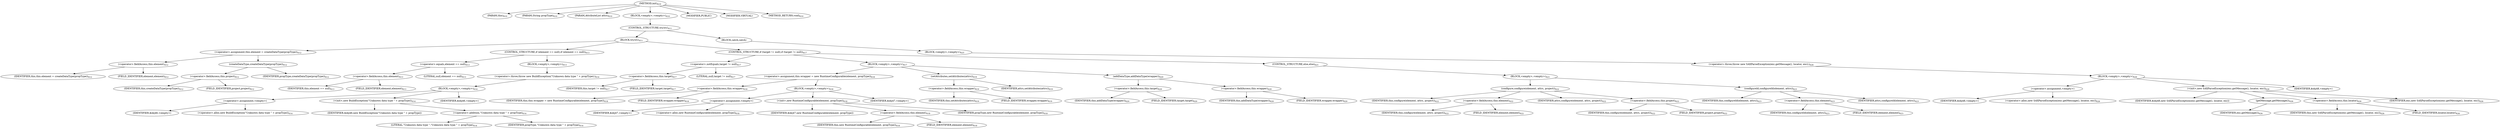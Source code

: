 digraph "init" {  
"2041" [label = <(METHOD,init)<SUB>610</SUB>> ]
"119" [label = <(PARAM,this)<SUB>610</SUB>> ]
"2042" [label = <(PARAM,String propType)<SUB>610</SUB>> ]
"2043" [label = <(PARAM,AttributeList attrs)<SUB>610</SUB>> ]
"2044" [label = <(BLOCK,&lt;empty&gt;,&lt;empty&gt;)<SUB>610</SUB>> ]
"2045" [label = <(CONTROL_STRUCTURE,try,try)<SUB>611</SUB>> ]
"2046" [label = <(BLOCK,try,try)<SUB>611</SUB>> ]
"2047" [label = <(&lt;operator&gt;.assignment,this.element = createDataType(propType))<SUB>612</SUB>> ]
"2048" [label = <(&lt;operator&gt;.fieldAccess,this.element)<SUB>612</SUB>> ]
"2049" [label = <(IDENTIFIER,this,this.element = createDataType(propType))<SUB>612</SUB>> ]
"2050" [label = <(FIELD_IDENTIFIER,element,element)<SUB>612</SUB>> ]
"2051" [label = <(createDataType,createDataType(propType))<SUB>612</SUB>> ]
"2052" [label = <(&lt;operator&gt;.fieldAccess,this.project)<SUB>612</SUB>> ]
"2053" [label = <(IDENTIFIER,this,createDataType(propType))<SUB>612</SUB>> ]
"2054" [label = <(FIELD_IDENTIFIER,project,project)<SUB>612</SUB>> ]
"2055" [label = <(IDENTIFIER,propType,createDataType(propType))<SUB>612</SUB>> ]
"2056" [label = <(CONTROL_STRUCTURE,if (element == null),if (element == null))<SUB>613</SUB>> ]
"2057" [label = <(&lt;operator&gt;.equals,element == null)<SUB>613</SUB>> ]
"2058" [label = <(&lt;operator&gt;.fieldAccess,this.element)<SUB>613</SUB>> ]
"2059" [label = <(IDENTIFIER,this,element == null)<SUB>613</SUB>> ]
"2060" [label = <(FIELD_IDENTIFIER,element,element)<SUB>613</SUB>> ]
"2061" [label = <(LITERAL,null,element == null)<SUB>613</SUB>> ]
"2062" [label = <(BLOCK,&lt;empty&gt;,&lt;empty&gt;)<SUB>613</SUB>> ]
"2063" [label = <(&lt;operator&gt;.throw,throw new BuildException(&quot;Unknown data type &quot; + propType);)<SUB>614</SUB>> ]
"2064" [label = <(BLOCK,&lt;empty&gt;,&lt;empty&gt;)<SUB>614</SUB>> ]
"2065" [label = <(&lt;operator&gt;.assignment,&lt;empty&gt;)> ]
"2066" [label = <(IDENTIFIER,$obj46,&lt;empty&gt;)> ]
"2067" [label = <(&lt;operator&gt;.alloc,new BuildException(&quot;Unknown data type &quot; + propType))<SUB>614</SUB>> ]
"2068" [label = <(&lt;init&gt;,new BuildException(&quot;Unknown data type &quot; + propType))<SUB>614</SUB>> ]
"2069" [label = <(IDENTIFIER,$obj46,new BuildException(&quot;Unknown data type &quot; + propType))> ]
"2070" [label = <(&lt;operator&gt;.addition,&quot;Unknown data type &quot; + propType)<SUB>614</SUB>> ]
"2071" [label = <(LITERAL,&quot;Unknown data type &quot;,&quot;Unknown data type &quot; + propType)<SUB>614</SUB>> ]
"2072" [label = <(IDENTIFIER,propType,&quot;Unknown data type &quot; + propType)<SUB>614</SUB>> ]
"2073" [label = <(IDENTIFIER,$obj46,&lt;empty&gt;)> ]
"2074" [label = <(CONTROL_STRUCTURE,if (target != null),if (target != null))<SUB>617</SUB>> ]
"2075" [label = <(&lt;operator&gt;.notEquals,target != null)<SUB>617</SUB>> ]
"2076" [label = <(&lt;operator&gt;.fieldAccess,this.target)<SUB>617</SUB>> ]
"2077" [label = <(IDENTIFIER,this,target != null)<SUB>617</SUB>> ]
"2078" [label = <(FIELD_IDENTIFIER,target,target)<SUB>617</SUB>> ]
"2079" [label = <(LITERAL,null,target != null)<SUB>617</SUB>> ]
"2080" [label = <(BLOCK,&lt;empty&gt;,&lt;empty&gt;)<SUB>617</SUB>> ]
"2081" [label = <(&lt;operator&gt;.assignment,this.wrapper = new RuntimeConfigurable(element, propType))<SUB>618</SUB>> ]
"2082" [label = <(&lt;operator&gt;.fieldAccess,this.wrapper)<SUB>618</SUB>> ]
"2083" [label = <(IDENTIFIER,this,this.wrapper = new RuntimeConfigurable(element, propType))<SUB>618</SUB>> ]
"2084" [label = <(FIELD_IDENTIFIER,wrapper,wrapper)<SUB>618</SUB>> ]
"2085" [label = <(BLOCK,&lt;empty&gt;,&lt;empty&gt;)<SUB>618</SUB>> ]
"2086" [label = <(&lt;operator&gt;.assignment,&lt;empty&gt;)> ]
"2087" [label = <(IDENTIFIER,$obj47,&lt;empty&gt;)> ]
"2088" [label = <(&lt;operator&gt;.alloc,new RuntimeConfigurable(element, propType))<SUB>618</SUB>> ]
"2089" [label = <(&lt;init&gt;,new RuntimeConfigurable(element, propType))<SUB>618</SUB>> ]
"2090" [label = <(IDENTIFIER,$obj47,new RuntimeConfigurable(element, propType))> ]
"2091" [label = <(&lt;operator&gt;.fieldAccess,this.element)<SUB>618</SUB>> ]
"2092" [label = <(IDENTIFIER,this,new RuntimeConfigurable(element, propType))<SUB>618</SUB>> ]
"2093" [label = <(FIELD_IDENTIFIER,element,element)<SUB>618</SUB>> ]
"2094" [label = <(IDENTIFIER,propType,new RuntimeConfigurable(element, propType))<SUB>618</SUB>> ]
"2095" [label = <(IDENTIFIER,$obj47,&lt;empty&gt;)> ]
"2096" [label = <(setAttributes,setAttributes(attrs))<SUB>619</SUB>> ]
"2097" [label = <(&lt;operator&gt;.fieldAccess,this.wrapper)<SUB>619</SUB>> ]
"2098" [label = <(IDENTIFIER,this,setAttributes(attrs))<SUB>619</SUB>> ]
"2099" [label = <(FIELD_IDENTIFIER,wrapper,wrapper)<SUB>619</SUB>> ]
"2100" [label = <(IDENTIFIER,attrs,setAttributes(attrs))<SUB>619</SUB>> ]
"2101" [label = <(addDataType,addDataType(wrapper))<SUB>620</SUB>> ]
"2102" [label = <(&lt;operator&gt;.fieldAccess,this.target)<SUB>620</SUB>> ]
"2103" [label = <(IDENTIFIER,this,addDataType(wrapper))<SUB>620</SUB>> ]
"2104" [label = <(FIELD_IDENTIFIER,target,target)<SUB>620</SUB>> ]
"2105" [label = <(&lt;operator&gt;.fieldAccess,this.wrapper)<SUB>620</SUB>> ]
"2106" [label = <(IDENTIFIER,this,addDataType(wrapper))<SUB>620</SUB>> ]
"2107" [label = <(FIELD_IDENTIFIER,wrapper,wrapper)<SUB>620</SUB>> ]
"2108" [label = <(CONTROL_STRUCTURE,else,else)<SUB>621</SUB>> ]
"2109" [label = <(BLOCK,&lt;empty&gt;,&lt;empty&gt;)<SUB>621</SUB>> ]
"2110" [label = <(configure,configure(element, attrs, project))<SUB>622</SUB>> ]
"118" [label = <(IDENTIFIER,this,configure(element, attrs, project))<SUB>622</SUB>> ]
"2111" [label = <(&lt;operator&gt;.fieldAccess,this.element)<SUB>622</SUB>> ]
"2112" [label = <(IDENTIFIER,this,configure(element, attrs, project))<SUB>622</SUB>> ]
"2113" [label = <(FIELD_IDENTIFIER,element,element)<SUB>622</SUB>> ]
"2114" [label = <(IDENTIFIER,attrs,configure(element, attrs, project))<SUB>622</SUB>> ]
"2115" [label = <(&lt;operator&gt;.fieldAccess,this.project)<SUB>622</SUB>> ]
"2116" [label = <(IDENTIFIER,this,configure(element, attrs, project))<SUB>622</SUB>> ]
"2117" [label = <(FIELD_IDENTIFIER,project,project)<SUB>622</SUB>> ]
"2118" [label = <(configureId,configureId(element, attrs))<SUB>623</SUB>> ]
"120" [label = <(IDENTIFIER,this,configureId(element, attrs))<SUB>623</SUB>> ]
"2119" [label = <(&lt;operator&gt;.fieldAccess,this.element)<SUB>623</SUB>> ]
"2120" [label = <(IDENTIFIER,this,configureId(element, attrs))<SUB>623</SUB>> ]
"2121" [label = <(FIELD_IDENTIFIER,element,element)<SUB>623</SUB>> ]
"2122" [label = <(IDENTIFIER,attrs,configureId(element, attrs))<SUB>623</SUB>> ]
"2123" [label = <(BLOCK,catch,catch)> ]
"2124" [label = <(BLOCK,&lt;empty&gt;,&lt;empty&gt;)<SUB>625</SUB>> ]
"2125" [label = <(&lt;operator&gt;.throw,throw new SAXParseException(exc.getMessage(), locator, exc);)<SUB>626</SUB>> ]
"2126" [label = <(BLOCK,&lt;empty&gt;,&lt;empty&gt;)<SUB>626</SUB>> ]
"2127" [label = <(&lt;operator&gt;.assignment,&lt;empty&gt;)> ]
"2128" [label = <(IDENTIFIER,$obj48,&lt;empty&gt;)> ]
"2129" [label = <(&lt;operator&gt;.alloc,new SAXParseException(exc.getMessage(), locator, exc))<SUB>626</SUB>> ]
"2130" [label = <(&lt;init&gt;,new SAXParseException(exc.getMessage(), locator, exc))<SUB>626</SUB>> ]
"2131" [label = <(IDENTIFIER,$obj48,new SAXParseException(exc.getMessage(), locator, exc))> ]
"2132" [label = <(getMessage,getMessage())<SUB>626</SUB>> ]
"2133" [label = <(IDENTIFIER,exc,getMessage())<SUB>626</SUB>> ]
"2134" [label = <(&lt;operator&gt;.fieldAccess,this.locator)<SUB>626</SUB>> ]
"2135" [label = <(IDENTIFIER,this,new SAXParseException(exc.getMessage(), locator, exc))<SUB>626</SUB>> ]
"2136" [label = <(FIELD_IDENTIFIER,locator,locator)<SUB>626</SUB>> ]
"2137" [label = <(IDENTIFIER,exc,new SAXParseException(exc.getMessage(), locator, exc))<SUB>626</SUB>> ]
"2138" [label = <(IDENTIFIER,$obj48,&lt;empty&gt;)> ]
"2139" [label = <(MODIFIER,PUBLIC)> ]
"2140" [label = <(MODIFIER,VIRTUAL)> ]
"2141" [label = <(METHOD_RETURN,void)<SUB>610</SUB>> ]
  "2041" -> "119" 
  "2041" -> "2042" 
  "2041" -> "2043" 
  "2041" -> "2044" 
  "2041" -> "2139" 
  "2041" -> "2140" 
  "2041" -> "2141" 
  "2044" -> "2045" 
  "2045" -> "2046" 
  "2045" -> "2123" 
  "2046" -> "2047" 
  "2046" -> "2056" 
  "2046" -> "2074" 
  "2047" -> "2048" 
  "2047" -> "2051" 
  "2048" -> "2049" 
  "2048" -> "2050" 
  "2051" -> "2052" 
  "2051" -> "2055" 
  "2052" -> "2053" 
  "2052" -> "2054" 
  "2056" -> "2057" 
  "2056" -> "2062" 
  "2057" -> "2058" 
  "2057" -> "2061" 
  "2058" -> "2059" 
  "2058" -> "2060" 
  "2062" -> "2063" 
  "2063" -> "2064" 
  "2064" -> "2065" 
  "2064" -> "2068" 
  "2064" -> "2073" 
  "2065" -> "2066" 
  "2065" -> "2067" 
  "2068" -> "2069" 
  "2068" -> "2070" 
  "2070" -> "2071" 
  "2070" -> "2072" 
  "2074" -> "2075" 
  "2074" -> "2080" 
  "2074" -> "2108" 
  "2075" -> "2076" 
  "2075" -> "2079" 
  "2076" -> "2077" 
  "2076" -> "2078" 
  "2080" -> "2081" 
  "2080" -> "2096" 
  "2080" -> "2101" 
  "2081" -> "2082" 
  "2081" -> "2085" 
  "2082" -> "2083" 
  "2082" -> "2084" 
  "2085" -> "2086" 
  "2085" -> "2089" 
  "2085" -> "2095" 
  "2086" -> "2087" 
  "2086" -> "2088" 
  "2089" -> "2090" 
  "2089" -> "2091" 
  "2089" -> "2094" 
  "2091" -> "2092" 
  "2091" -> "2093" 
  "2096" -> "2097" 
  "2096" -> "2100" 
  "2097" -> "2098" 
  "2097" -> "2099" 
  "2101" -> "2102" 
  "2101" -> "2105" 
  "2102" -> "2103" 
  "2102" -> "2104" 
  "2105" -> "2106" 
  "2105" -> "2107" 
  "2108" -> "2109" 
  "2109" -> "2110" 
  "2109" -> "2118" 
  "2110" -> "118" 
  "2110" -> "2111" 
  "2110" -> "2114" 
  "2110" -> "2115" 
  "2111" -> "2112" 
  "2111" -> "2113" 
  "2115" -> "2116" 
  "2115" -> "2117" 
  "2118" -> "120" 
  "2118" -> "2119" 
  "2118" -> "2122" 
  "2119" -> "2120" 
  "2119" -> "2121" 
  "2123" -> "2124" 
  "2124" -> "2125" 
  "2125" -> "2126" 
  "2126" -> "2127" 
  "2126" -> "2130" 
  "2126" -> "2138" 
  "2127" -> "2128" 
  "2127" -> "2129" 
  "2130" -> "2131" 
  "2130" -> "2132" 
  "2130" -> "2134" 
  "2130" -> "2137" 
  "2132" -> "2133" 
  "2134" -> "2135" 
  "2134" -> "2136" 
}
